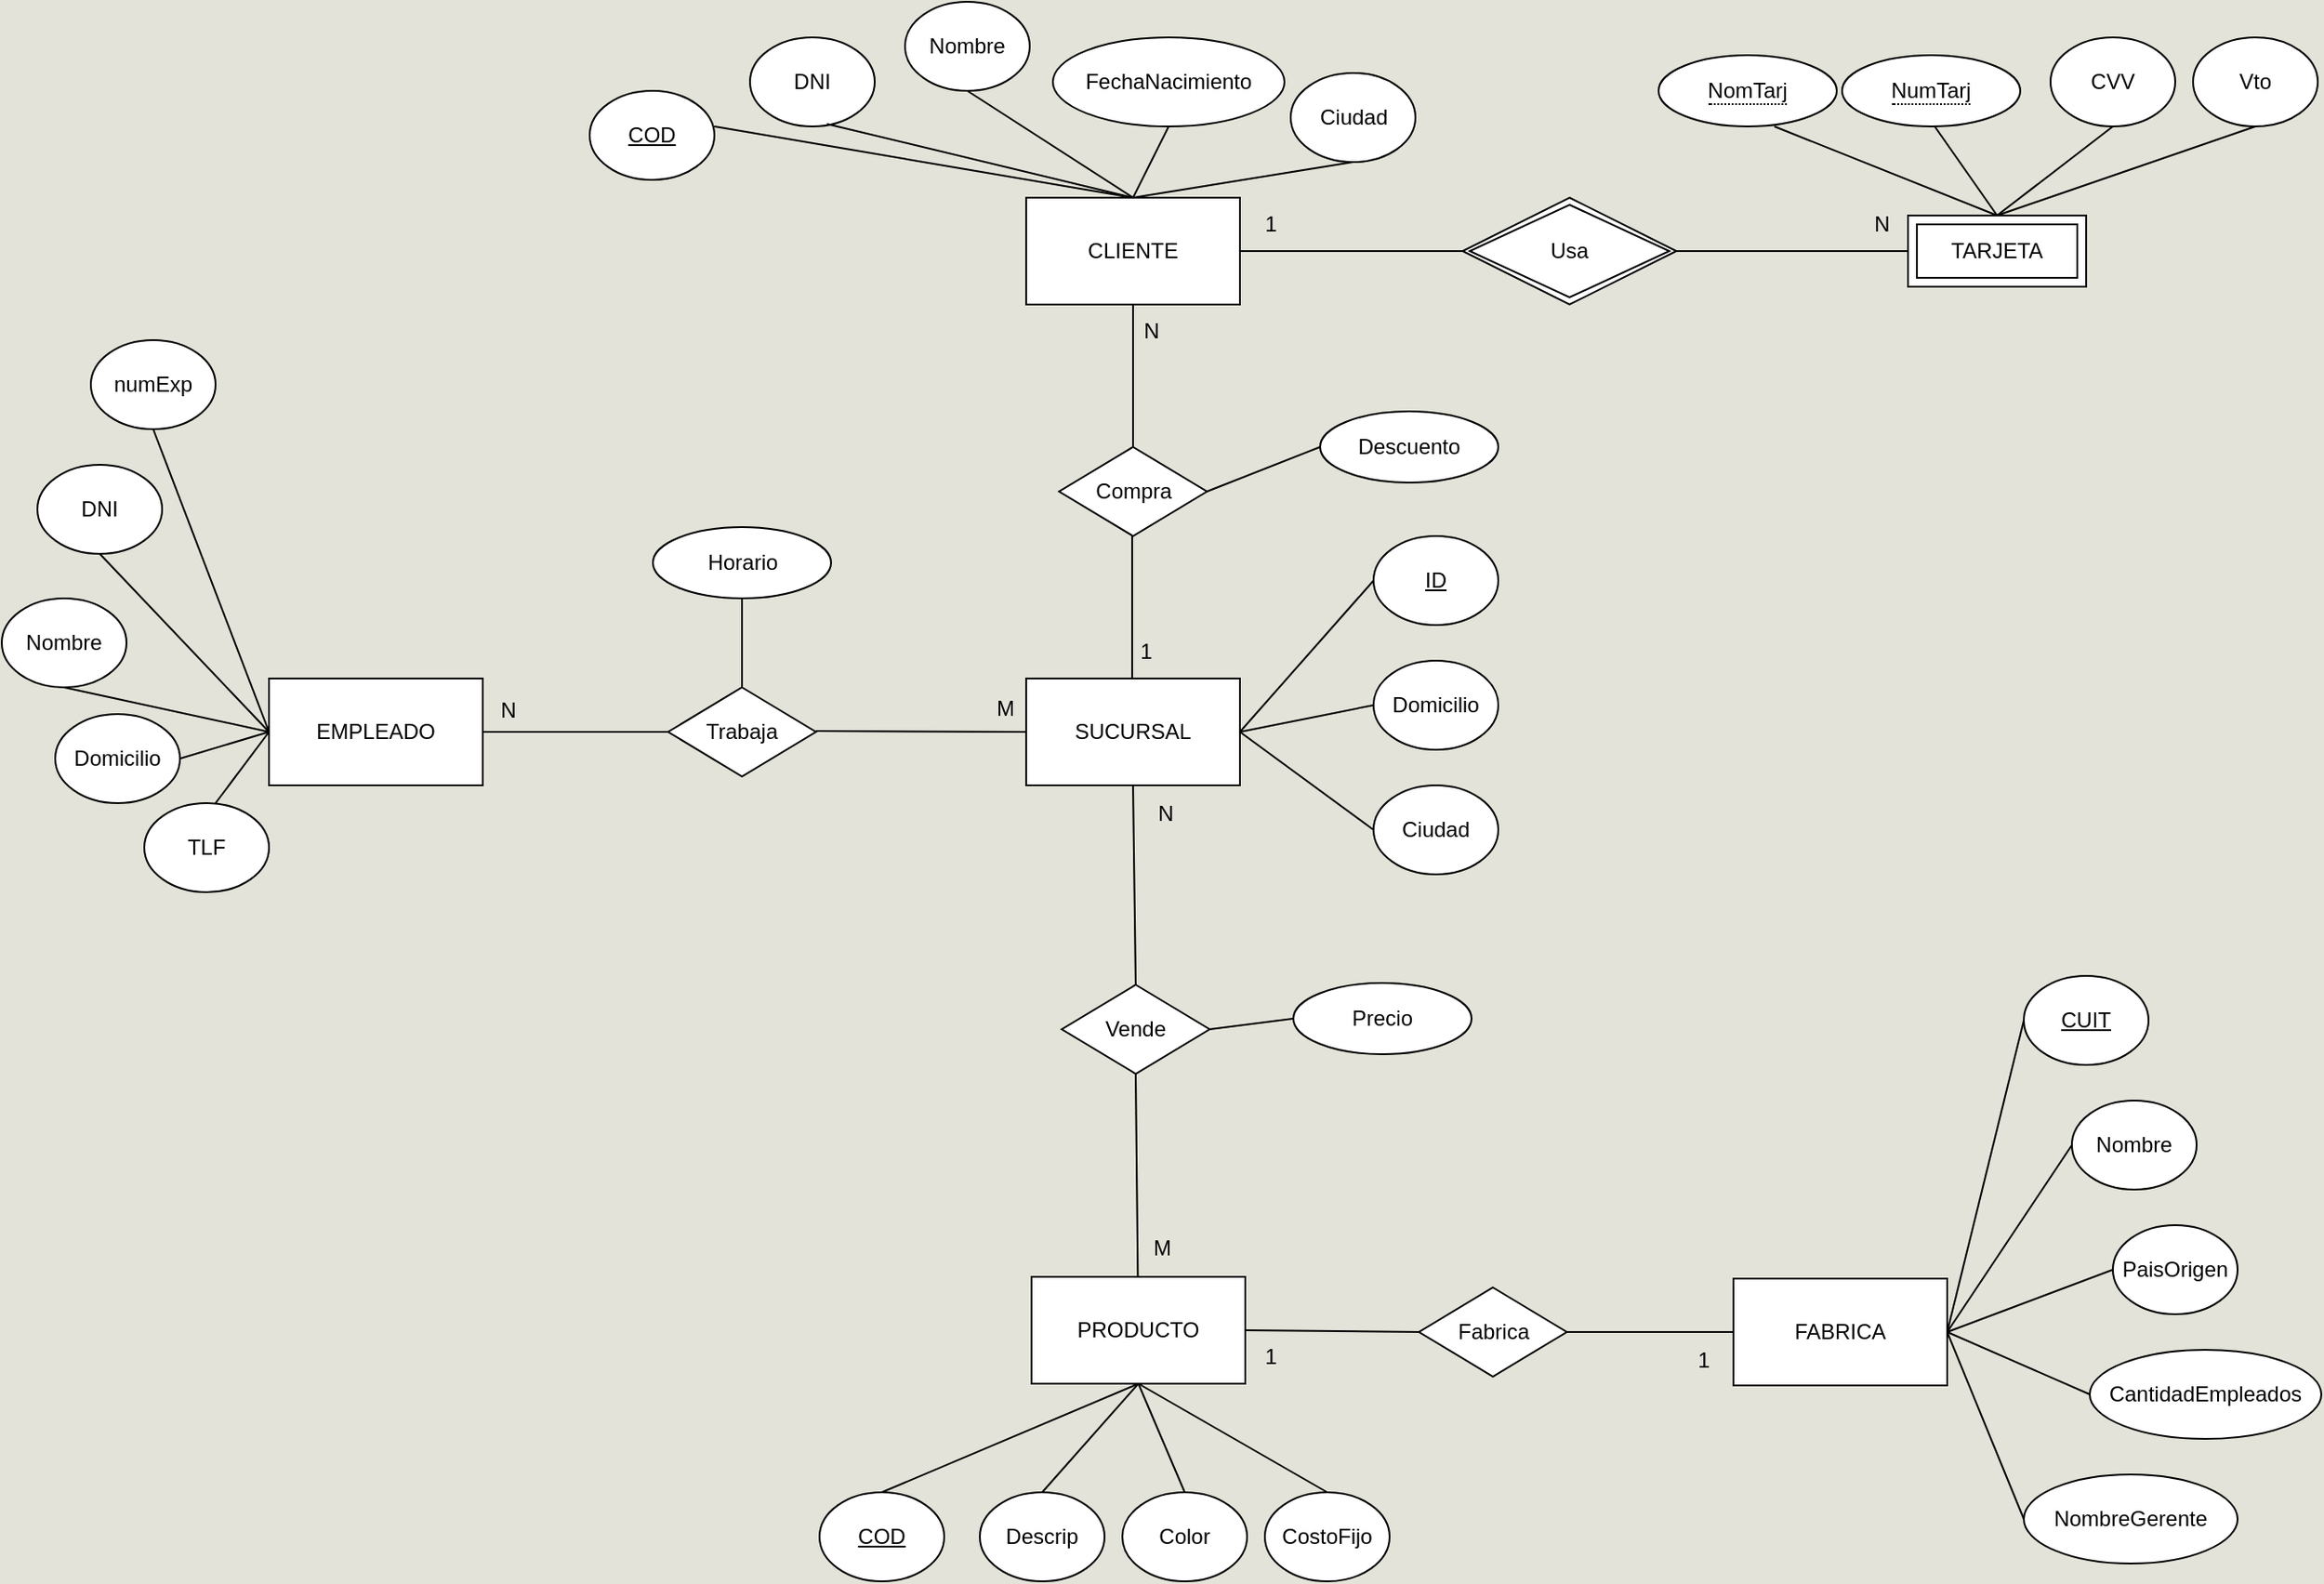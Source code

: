 <mxfile version="28.2.5">
  <diagram name="Página-1" id="9kMwiWJVpVFOU7eIDCeR">
    <mxGraphModel dx="1042" dy="549" grid="0" gridSize="10" guides="0" tooltips="1" connect="1" arrows="1" fold="1" page="1" pageScale="1" pageWidth="1654" pageHeight="1169" background="light-dark(#e3e3d9, #121212)" math="0" shadow="0">
      <root>
        <mxCell id="0" />
        <mxCell id="1" parent="0" />
        <mxCell id="zRIx5lJEsnqqh7HefP3U-1" value="SUCURSAL" style="rounded=0;whiteSpace=wrap;html=1;" parent="1" vertex="1">
          <mxGeometry x="605" y="400" width="120" height="60" as="geometry" />
        </mxCell>
        <mxCell id="zRIx5lJEsnqqh7HefP3U-2" value="EMPLEADO" style="rounded=0;whiteSpace=wrap;html=1;" parent="1" vertex="1">
          <mxGeometry x="180" y="400" width="120" height="60" as="geometry" />
        </mxCell>
        <mxCell id="zRIx5lJEsnqqh7HefP3U-3" value="PRODUCTO" style="rounded=0;whiteSpace=wrap;html=1;" parent="1" vertex="1">
          <mxGeometry x="608" y="736" width="120" height="60" as="geometry" />
        </mxCell>
        <mxCell id="zRIx5lJEsnqqh7HefP3U-4" value="FABRICA" style="rounded=0;whiteSpace=wrap;html=1;" parent="1" vertex="1">
          <mxGeometry x="1002" y="737" width="120" height="60" as="geometry" />
        </mxCell>
        <mxCell id="zRIx5lJEsnqqh7HefP3U-6" value="CLIENTE" style="rounded=0;whiteSpace=wrap;html=1;" parent="1" vertex="1">
          <mxGeometry x="605" y="130" width="120" height="60" as="geometry" />
        </mxCell>
        <mxCell id="KTyzmpf07YUTBIpUTj2X-12" value="&lt;span&gt;numExp&lt;/span&gt;" style="ellipse;whiteSpace=wrap;html=1;fontStyle=0" parent="1" vertex="1">
          <mxGeometry x="80" y="210" width="70" height="50" as="geometry" />
        </mxCell>
        <mxCell id="KTyzmpf07YUTBIpUTj2X-13" value="Domicilio" style="ellipse;whiteSpace=wrap;html=1;" parent="1" vertex="1">
          <mxGeometry x="60" y="420" width="70" height="50" as="geometry" />
        </mxCell>
        <mxCell id="KTyzmpf07YUTBIpUTj2X-14" value="DNI" style="ellipse;whiteSpace=wrap;html=1;" parent="1" vertex="1">
          <mxGeometry x="50" y="280" width="70" height="50" as="geometry" />
        </mxCell>
        <mxCell id="KTyzmpf07YUTBIpUTj2X-15" value="" style="endArrow=none;html=1;rounded=0;exitX=0.5;exitY=1;exitDx=0;exitDy=0;" parent="1" source="KTyzmpf07YUTBIpUTj2X-12" edge="1">
          <mxGeometry width="50" height="50" relative="1" as="geometry">
            <mxPoint x="980" y="80" as="sourcePoint" />
            <mxPoint x="180" y="430" as="targetPoint" />
          </mxGeometry>
        </mxCell>
        <mxCell id="KTyzmpf07YUTBIpUTj2X-16" value="" style="endArrow=none;html=1;rounded=0;exitX=0.5;exitY=1;exitDx=0;exitDy=0;entryX=0;entryY=0.5;entryDx=0;entryDy=0;" parent="1" source="KTyzmpf07YUTBIpUTj2X-14" target="zRIx5lJEsnqqh7HefP3U-2" edge="1">
          <mxGeometry width="50" height="50" relative="1" as="geometry">
            <mxPoint x="1005" y="180" as="sourcePoint" />
            <mxPoint x="1030" y="220" as="targetPoint" />
          </mxGeometry>
        </mxCell>
        <mxCell id="KTyzmpf07YUTBIpUTj2X-17" value="" style="endArrow=none;html=1;rounded=0;exitX=0.5;exitY=1;exitDx=0;exitDy=0;entryX=0;entryY=0.5;entryDx=0;entryDy=0;" parent="1" source="KTyzmpf07YUTBIpUTj2X-18" target="zRIx5lJEsnqqh7HefP3U-2" edge="1">
          <mxGeometry width="50" height="50" relative="1" as="geometry">
            <mxPoint x="887.5" y="180" as="sourcePoint" />
            <mxPoint x="1030" y="220" as="targetPoint" />
          </mxGeometry>
        </mxCell>
        <mxCell id="KTyzmpf07YUTBIpUTj2X-18" value="Nombre" style="ellipse;whiteSpace=wrap;html=1;" parent="1" vertex="1">
          <mxGeometry x="30" y="355" width="70" height="50" as="geometry" />
        </mxCell>
        <mxCell id="KTyzmpf07YUTBIpUTj2X-20" value="TLF" style="ellipse;whiteSpace=wrap;html=1;" parent="1" vertex="1">
          <mxGeometry x="110" y="470" width="70" height="50" as="geometry" />
        </mxCell>
        <mxCell id="KTyzmpf07YUTBIpUTj2X-25" value="&lt;div&gt;CVV&lt;/div&gt;" style="ellipse;whiteSpace=wrap;html=1;" parent="1" vertex="1">
          <mxGeometry x="1180" y="40" width="70" height="50" as="geometry" />
        </mxCell>
        <mxCell id="KTyzmpf07YUTBIpUTj2X-29" value="Vto" style="ellipse;whiteSpace=wrap;html=1;" parent="1" vertex="1">
          <mxGeometry x="1260" y="40" width="70" height="50" as="geometry" />
        </mxCell>
        <mxCell id="KTyzmpf07YUTBIpUTj2X-30" value="&lt;u&gt;COD&lt;/u&gt;" style="ellipse;whiteSpace=wrap;html=1;" parent="1" vertex="1">
          <mxGeometry x="489" y="857" width="70" height="50" as="geometry" />
        </mxCell>
        <mxCell id="KTyzmpf07YUTBIpUTj2X-31" value="Descrip" style="ellipse;whiteSpace=wrap;html=1;" parent="1" vertex="1">
          <mxGeometry x="579" y="857" width="70" height="50" as="geometry" />
        </mxCell>
        <mxCell id="KTyzmpf07YUTBIpUTj2X-32" value="Color" style="ellipse;whiteSpace=wrap;html=1;" parent="1" vertex="1">
          <mxGeometry x="659" y="857" width="70" height="50" as="geometry" />
        </mxCell>
        <mxCell id="KTyzmpf07YUTBIpUTj2X-33" value="CostoFijo" style="ellipse;whiteSpace=wrap;html=1;" parent="1" vertex="1">
          <mxGeometry x="739" y="857" width="70" height="50" as="geometry" />
        </mxCell>
        <mxCell id="KTyzmpf07YUTBIpUTj2X-34" value="&lt;u&gt;CUIT&lt;/u&gt;" style="ellipse;whiteSpace=wrap;html=1;" parent="1" vertex="1">
          <mxGeometry x="1165" y="567" width="70" height="50" as="geometry" />
        </mxCell>
        <mxCell id="KTyzmpf07YUTBIpUTj2X-35" value="CantidadEmpleados" style="ellipse;whiteSpace=wrap;html=1;" parent="1" vertex="1">
          <mxGeometry x="1202" y="777" width="130" height="50" as="geometry" />
        </mxCell>
        <mxCell id="KTyzmpf07YUTBIpUTj2X-36" value="PaisOrigen" style="ellipse;whiteSpace=wrap;html=1;" parent="1" vertex="1">
          <mxGeometry x="1215" y="707" width="70" height="50" as="geometry" />
        </mxCell>
        <mxCell id="KTyzmpf07YUTBIpUTj2X-37" value="Nombre" style="ellipse;whiteSpace=wrap;html=1;" parent="1" vertex="1">
          <mxGeometry x="1192" y="637" width="70" height="50" as="geometry" />
        </mxCell>
        <mxCell id="KTyzmpf07YUTBIpUTj2X-38" value="NombreGerente" style="ellipse;whiteSpace=wrap;html=1;" parent="1" vertex="1">
          <mxGeometry x="1165" y="847" width="120" height="50" as="geometry" />
        </mxCell>
        <mxCell id="KTyzmpf07YUTBIpUTj2X-40" value="&lt;u&gt;ID&lt;/u&gt;" style="ellipse;whiteSpace=wrap;html=1;" parent="1" vertex="1">
          <mxGeometry x="800" y="320" width="70" height="50" as="geometry" />
        </mxCell>
        <mxCell id="KTyzmpf07YUTBIpUTj2X-43" value="Domicilio" style="ellipse;whiteSpace=wrap;html=1;" parent="1" vertex="1">
          <mxGeometry x="800" y="390" width="70" height="50" as="geometry" />
        </mxCell>
        <mxCell id="KTyzmpf07YUTBIpUTj2X-44" value="Ciudad" style="ellipse;whiteSpace=wrap;html=1;" parent="1" vertex="1">
          <mxGeometry x="800" y="460" width="70" height="50" as="geometry" />
        </mxCell>
        <mxCell id="KTyzmpf07YUTBIpUTj2X-45" value="&lt;u&gt;COD&lt;/u&gt;" style="ellipse;whiteSpace=wrap;html=1;" parent="1" vertex="1">
          <mxGeometry x="360" y="70" width="70" height="50" as="geometry" />
        </mxCell>
        <mxCell id="KTyzmpf07YUTBIpUTj2X-46" value="FechaNacimiento" style="ellipse;whiteSpace=wrap;html=1;" parent="1" vertex="1">
          <mxGeometry x="620" y="40" width="130" height="50" as="geometry" />
        </mxCell>
        <mxCell id="KTyzmpf07YUTBIpUTj2X-47" value="DNI" style="ellipse;whiteSpace=wrap;html=1;" parent="1" vertex="1">
          <mxGeometry x="450" y="40" width="70" height="50" as="geometry" />
        </mxCell>
        <mxCell id="KTyzmpf07YUTBIpUTj2X-48" value="Nombre" style="ellipse;whiteSpace=wrap;html=1;" parent="1" vertex="1">
          <mxGeometry x="537" y="20" width="70" height="50" as="geometry" />
        </mxCell>
        <mxCell id="KTyzmpf07YUTBIpUTj2X-49" value="Ciudad" style="ellipse;whiteSpace=wrap;html=1;" parent="1" vertex="1">
          <mxGeometry x="753.5" y="60" width="70" height="50" as="geometry" />
        </mxCell>
        <mxCell id="KTyzmpf07YUTBIpUTj2X-50" value="Trabaja" style="rhombus;whiteSpace=wrap;html=1;" parent="1" vertex="1">
          <mxGeometry x="404" y="405" width="83" height="50" as="geometry" />
        </mxCell>
        <mxCell id="KTyzmpf07YUTBIpUTj2X-51" value="Compra" style="rhombus;whiteSpace=wrap;html=1;" parent="1" vertex="1">
          <mxGeometry x="623.5" y="270" width="83" height="50" as="geometry" />
        </mxCell>
        <mxCell id="KTyzmpf07YUTBIpUTj2X-53" value="Vende" style="rhombus;whiteSpace=wrap;html=1;" parent="1" vertex="1">
          <mxGeometry x="625" y="572" width="83" height="50" as="geometry" />
        </mxCell>
        <mxCell id="KTyzmpf07YUTBIpUTj2X-54" value="Fabrica" style="rhombus;whiteSpace=wrap;html=1;" parent="1" vertex="1">
          <mxGeometry x="825.5" y="742" width="83" height="50" as="geometry" />
        </mxCell>
        <mxCell id="KTyzmpf07YUTBIpUTj2X-55" value="Usa" style="shape=rhombus;double=1;perimeter=rhombusPerimeter;whiteSpace=wrap;html=1;align=center;" parent="1" vertex="1">
          <mxGeometry x="850" y="130" width="120" height="60" as="geometry" />
        </mxCell>
        <mxCell id="KTyzmpf07YUTBIpUTj2X-56" value="TARJETA" style="shape=ext;margin=3;double=1;whiteSpace=wrap;html=1;align=center;" parent="1" vertex="1">
          <mxGeometry x="1100" y="140" width="100" height="40" as="geometry" />
        </mxCell>
        <mxCell id="KTyzmpf07YUTBIpUTj2X-57" value="" style="endArrow=none;html=1;rounded=0;exitX=1;exitY=0.5;exitDx=0;exitDy=0;entryX=0;entryY=0.5;entryDx=0;entryDy=0;" parent="1" source="zRIx5lJEsnqqh7HefP3U-2" target="KTyzmpf07YUTBIpUTj2X-50" edge="1">
          <mxGeometry width="50" height="50" relative="1" as="geometry">
            <mxPoint x="790" y="590" as="sourcePoint" />
            <mxPoint x="840" y="540" as="targetPoint" />
          </mxGeometry>
        </mxCell>
        <mxCell id="KTyzmpf07YUTBIpUTj2X-58" value="" style="endArrow=none;html=1;rounded=0;exitX=1;exitY=0.5;exitDx=0;exitDy=0;entryX=0;entryY=0.5;entryDx=0;entryDy=0;" parent="1" target="zRIx5lJEsnqqh7HefP3U-1" edge="1">
          <mxGeometry width="50" height="50" relative="1" as="geometry">
            <mxPoint x="487" y="429.5" as="sourcePoint" />
            <mxPoint x="591" y="429.5" as="targetPoint" />
          </mxGeometry>
        </mxCell>
        <mxCell id="KTyzmpf07YUTBIpUTj2X-59" value="" style="endArrow=none;html=1;rounded=0;exitX=0.5;exitY=1;exitDx=0;exitDy=0;entryX=0;entryY=0.5;entryDx=0;entryDy=0;" parent="1" target="zRIx5lJEsnqqh7HefP3U-2" edge="1">
          <mxGeometry width="50" height="50" relative="1" as="geometry">
            <mxPoint x="130" y="445" as="sourcePoint" />
            <mxPoint x="245" y="470" as="targetPoint" />
          </mxGeometry>
        </mxCell>
        <mxCell id="KTyzmpf07YUTBIpUTj2X-60" value="" style="endArrow=none;html=1;rounded=0;exitX=0.5;exitY=1;exitDx=0;exitDy=0;entryX=0;entryY=0.5;entryDx=0;entryDy=0;" parent="1" target="zRIx5lJEsnqqh7HefP3U-2" edge="1">
          <mxGeometry width="50" height="50" relative="1" as="geometry">
            <mxPoint x="150" y="470" as="sourcePoint" />
            <mxPoint x="265" y="495" as="targetPoint" />
          </mxGeometry>
        </mxCell>
        <mxCell id="KTyzmpf07YUTBIpUTj2X-61" value="" style="endArrow=none;html=1;rounded=0;exitX=0.5;exitY=1;exitDx=0;exitDy=0;entryX=0.5;entryY=0;entryDx=0;entryDy=0;" parent="1" target="zRIx5lJEsnqqh7HefP3U-6" edge="1">
          <mxGeometry width="50" height="50" relative="1" as="geometry">
            <mxPoint x="430" y="90" as="sourcePoint" />
            <mxPoint x="495" y="260" as="targetPoint" />
          </mxGeometry>
        </mxCell>
        <mxCell id="KTyzmpf07YUTBIpUTj2X-62" value="" style="endArrow=none;html=1;rounded=0;exitX=0.617;exitY=0.972;exitDx=0;exitDy=0;exitPerimeter=0;entryX=0.5;entryY=0;entryDx=0;entryDy=0;" parent="1" source="KTyzmpf07YUTBIpUTj2X-47" target="zRIx5lJEsnqqh7HefP3U-6" edge="1">
          <mxGeometry width="50" height="50" relative="1" as="geometry">
            <mxPoint x="530" y="70" as="sourcePoint" />
            <mxPoint x="595" y="240" as="targetPoint" />
          </mxGeometry>
        </mxCell>
        <mxCell id="KTyzmpf07YUTBIpUTj2X-63" value="" style="endArrow=none;html=1;rounded=0;exitX=0.5;exitY=1;exitDx=0;exitDy=0;entryX=0.5;entryY=0;entryDx=0;entryDy=0;" parent="1" source="KTyzmpf07YUTBIpUTj2X-48" target="zRIx5lJEsnqqh7HefP3U-6" edge="1">
          <mxGeometry width="50" height="50" relative="1" as="geometry">
            <mxPoint x="610" y="80" as="sourcePoint" />
            <mxPoint x="675" y="250" as="targetPoint" />
          </mxGeometry>
        </mxCell>
        <mxCell id="KTyzmpf07YUTBIpUTj2X-64" value="" style="endArrow=none;html=1;rounded=0;exitX=0.5;exitY=1;exitDx=0;exitDy=0;entryX=0.5;entryY=0;entryDx=0;entryDy=0;" parent="1" source="KTyzmpf07YUTBIpUTj2X-46" target="zRIx5lJEsnqqh7HefP3U-6" edge="1">
          <mxGeometry width="50" height="50" relative="1" as="geometry">
            <mxPoint x="700" y="110" as="sourcePoint" />
            <mxPoint x="765" y="280" as="targetPoint" />
          </mxGeometry>
        </mxCell>
        <mxCell id="KTyzmpf07YUTBIpUTj2X-67" value="" style="endArrow=none;html=1;rounded=0;exitX=0.5;exitY=1;exitDx=0;exitDy=0;entryX=0.5;entryY=0;entryDx=0;entryDy=0;" parent="1" source="KTyzmpf07YUTBIpUTj2X-49" target="zRIx5lJEsnqqh7HefP3U-6" edge="1">
          <mxGeometry width="50" height="50" relative="1" as="geometry">
            <mxPoint x="610" y="100" as="sourcePoint" />
            <mxPoint x="703" y="160" as="targetPoint" />
          </mxGeometry>
        </mxCell>
        <mxCell id="KTyzmpf07YUTBIpUTj2X-68" value="" style="endArrow=none;html=1;rounded=0;exitX=0.5;exitY=1;exitDx=0;exitDy=0;entryX=0.5;entryY=0;entryDx=0;entryDy=0;" parent="1" target="KTyzmpf07YUTBIpUTj2X-56" edge="1">
          <mxGeometry width="50" height="50" relative="1" as="geometry">
            <mxPoint x="1025" y="90" as="sourcePoint" />
            <mxPoint x="1113" y="190" as="targetPoint" />
          </mxGeometry>
        </mxCell>
        <mxCell id="KTyzmpf07YUTBIpUTj2X-69" value="" style="endArrow=none;html=1;rounded=0;exitX=0.5;exitY=1;exitDx=0;exitDy=0;entryX=0.5;entryY=0;entryDx=0;entryDy=0;" parent="1" target="KTyzmpf07YUTBIpUTj2X-56" edge="1">
          <mxGeometry width="50" height="50" relative="1" as="geometry">
            <mxPoint x="1115" y="90" as="sourcePoint" />
            <mxPoint x="1233" y="170" as="targetPoint" />
          </mxGeometry>
        </mxCell>
        <mxCell id="KTyzmpf07YUTBIpUTj2X-70" value="" style="endArrow=none;html=1;rounded=0;exitX=0.5;exitY=1;exitDx=0;exitDy=0;entryX=0.5;entryY=0;entryDx=0;entryDy=0;" parent="1" source="KTyzmpf07YUTBIpUTj2X-25" target="KTyzmpf07YUTBIpUTj2X-56" edge="1">
          <mxGeometry width="50" height="50" relative="1" as="geometry">
            <mxPoint x="1240" y="120" as="sourcePoint" />
            <mxPoint x="1333" y="180" as="targetPoint" />
          </mxGeometry>
        </mxCell>
        <mxCell id="KTyzmpf07YUTBIpUTj2X-71" value="" style="endArrow=none;html=1;rounded=0;exitX=0.5;exitY=1;exitDx=0;exitDy=0;entryX=0.5;entryY=0;entryDx=0;entryDy=0;" parent="1" source="KTyzmpf07YUTBIpUTj2X-29" target="KTyzmpf07YUTBIpUTj2X-56" edge="1">
          <mxGeometry width="50" height="50" relative="1" as="geometry">
            <mxPoint x="1280" y="160" as="sourcePoint" />
            <mxPoint x="1373" y="220" as="targetPoint" />
          </mxGeometry>
        </mxCell>
        <mxCell id="KTyzmpf07YUTBIpUTj2X-72" value="" style="endArrow=none;html=1;rounded=0;exitX=1;exitY=0.5;exitDx=0;exitDy=0;entryX=0;entryY=0.5;entryDx=0;entryDy=0;" parent="1" source="KTyzmpf07YUTBIpUTj2X-55" target="KTyzmpf07YUTBIpUTj2X-56" edge="1">
          <mxGeometry width="50" height="50" relative="1" as="geometry">
            <mxPoint x="1110" y="380" as="sourcePoint" />
            <mxPoint x="1203" y="440" as="targetPoint" />
          </mxGeometry>
        </mxCell>
        <mxCell id="KTyzmpf07YUTBIpUTj2X-73" value="" style="endArrow=none;html=1;rounded=0;entryX=0;entryY=0.5;entryDx=0;entryDy=0;exitX=1;exitY=0.5;exitDx=0;exitDy=0;" parent="1" source="zRIx5lJEsnqqh7HefP3U-6" target="KTyzmpf07YUTBIpUTj2X-55" edge="1">
          <mxGeometry width="50" height="50" relative="1" as="geometry">
            <mxPoint x="730" y="160" as="sourcePoint" />
            <mxPoint x="1160" y="290" as="targetPoint" />
          </mxGeometry>
        </mxCell>
        <mxCell id="KTyzmpf07YUTBIpUTj2X-74" value="" style="endArrow=none;html=1;rounded=0;exitX=1;exitY=0.5;exitDx=0;exitDy=0;entryX=0;entryY=0.5;entryDx=0;entryDy=0;" parent="1" source="zRIx5lJEsnqqh7HefP3U-3" target="KTyzmpf07YUTBIpUTj2X-54" edge="1">
          <mxGeometry width="50" height="50" relative="1" as="geometry">
            <mxPoint x="842" y="547" as="sourcePoint" />
            <mxPoint x="972" y="547" as="targetPoint" />
          </mxGeometry>
        </mxCell>
        <mxCell id="KTyzmpf07YUTBIpUTj2X-75" value="" style="endArrow=none;html=1;rounded=0;exitX=1;exitY=0.5;exitDx=0;exitDy=0;entryX=0;entryY=0.5;entryDx=0;entryDy=0;" parent="1" source="KTyzmpf07YUTBIpUTj2X-54" target="zRIx5lJEsnqqh7HefP3U-4" edge="1">
          <mxGeometry width="50" height="50" relative="1" as="geometry">
            <mxPoint x="962" y="637" as="sourcePoint" />
            <mxPoint x="1092" y="637" as="targetPoint" />
          </mxGeometry>
        </mxCell>
        <mxCell id="KTyzmpf07YUTBIpUTj2X-76" value="" style="endArrow=none;html=1;rounded=0;exitX=0.5;exitY=1;exitDx=0;exitDy=0;entryX=0.5;entryY=0;entryDx=0;entryDy=0;" parent="1" source="zRIx5lJEsnqqh7HefP3U-6" target="KTyzmpf07YUTBIpUTj2X-51" edge="1">
          <mxGeometry width="50" height="50" relative="1" as="geometry">
            <mxPoint x="1100" y="370" as="sourcePoint" />
            <mxPoint x="665" y="260" as="targetPoint" />
          </mxGeometry>
        </mxCell>
        <mxCell id="KTyzmpf07YUTBIpUTj2X-77" value="" style="endArrow=none;html=1;rounded=0;exitX=0.5;exitY=1;exitDx=0;exitDy=0;entryX=0.5;entryY=0;entryDx=0;entryDy=0;" parent="1" edge="1">
          <mxGeometry width="50" height="50" relative="1" as="geometry">
            <mxPoint x="664.52" y="320" as="sourcePoint" />
            <mxPoint x="664.52" y="400" as="targetPoint" />
          </mxGeometry>
        </mxCell>
        <mxCell id="KTyzmpf07YUTBIpUTj2X-78" value="" style="endArrow=none;html=1;rounded=0;exitX=0.5;exitY=1;exitDx=0;exitDy=0;entryX=0.5;entryY=0;entryDx=0;entryDy=0;" parent="1" source="zRIx5lJEsnqqh7HefP3U-1" target="KTyzmpf07YUTBIpUTj2X-53" edge="1">
          <mxGeometry width="50" height="50" relative="1" as="geometry">
            <mxPoint x="680" y="560" as="sourcePoint" />
            <mxPoint x="680" y="640" as="targetPoint" />
          </mxGeometry>
        </mxCell>
        <mxCell id="KTyzmpf07YUTBIpUTj2X-79" value="" style="endArrow=none;html=1;rounded=0;exitX=0.5;exitY=1;exitDx=0;exitDy=0;" parent="1" source="KTyzmpf07YUTBIpUTj2X-53" target="zRIx5lJEsnqqh7HefP3U-3" edge="1">
          <mxGeometry width="50" height="50" relative="1" as="geometry">
            <mxPoint x="640" y="650" as="sourcePoint" />
            <mxPoint x="640" y="730" as="targetPoint" />
          </mxGeometry>
        </mxCell>
        <mxCell id="KTyzmpf07YUTBIpUTj2X-80" value="" style="endArrow=none;html=1;rounded=0;exitX=0.5;exitY=1;exitDx=0;exitDy=0;entryX=0.5;entryY=0;entryDx=0;entryDy=0;" parent="1" source="zRIx5lJEsnqqh7HefP3U-3" target="KTyzmpf07YUTBIpUTj2X-30" edge="1">
          <mxGeometry width="50" height="50" relative="1" as="geometry">
            <mxPoint x="732" y="797" as="sourcePoint" />
            <mxPoint x="732" y="877" as="targetPoint" />
          </mxGeometry>
        </mxCell>
        <mxCell id="KTyzmpf07YUTBIpUTj2X-81" value="" style="endArrow=none;html=1;rounded=0;exitX=0.5;exitY=1;exitDx=0;exitDy=0;entryX=0.5;entryY=0;entryDx=0;entryDy=0;" parent="1" source="zRIx5lJEsnqqh7HefP3U-3" target="KTyzmpf07YUTBIpUTj2X-31" edge="1">
          <mxGeometry width="50" height="50" relative="1" as="geometry">
            <mxPoint x="602" y="827" as="sourcePoint" />
            <mxPoint x="602" y="907" as="targetPoint" />
          </mxGeometry>
        </mxCell>
        <mxCell id="KTyzmpf07YUTBIpUTj2X-82" value="" style="endArrow=none;html=1;rounded=0;exitX=0.5;exitY=1;exitDx=0;exitDy=0;entryX=0.5;entryY=0;entryDx=0;entryDy=0;" parent="1" source="zRIx5lJEsnqqh7HefP3U-3" target="KTyzmpf07YUTBIpUTj2X-32" edge="1">
          <mxGeometry width="50" height="50" relative="1" as="geometry">
            <mxPoint x="692" y="827" as="sourcePoint" />
            <mxPoint x="692" y="907" as="targetPoint" />
          </mxGeometry>
        </mxCell>
        <mxCell id="KTyzmpf07YUTBIpUTj2X-83" value="" style="endArrow=none;html=1;rounded=0;exitX=0.5;exitY=1;exitDx=0;exitDy=0;entryX=0.5;entryY=0;entryDx=0;entryDy=0;" parent="1" source="zRIx5lJEsnqqh7HefP3U-3" target="KTyzmpf07YUTBIpUTj2X-33" edge="1">
          <mxGeometry width="50" height="50" relative="1" as="geometry">
            <mxPoint x="762" y="827" as="sourcePoint" />
            <mxPoint x="762" y="907" as="targetPoint" />
          </mxGeometry>
        </mxCell>
        <mxCell id="KTyzmpf07YUTBIpUTj2X-84" value="" style="endArrow=none;html=1;rounded=0;exitX=0;exitY=0.5;exitDx=0;exitDy=0;entryX=1;entryY=0.5;entryDx=0;entryDy=0;" parent="1" source="KTyzmpf07YUTBIpUTj2X-34" target="zRIx5lJEsnqqh7HefP3U-4" edge="1">
          <mxGeometry width="50" height="50" relative="1" as="geometry">
            <mxPoint x="1112" y="647" as="sourcePoint" />
            <mxPoint x="1112" y="727" as="targetPoint" />
          </mxGeometry>
        </mxCell>
        <mxCell id="KTyzmpf07YUTBIpUTj2X-85" value="" style="endArrow=none;html=1;rounded=0;exitX=0;exitY=0.5;exitDx=0;exitDy=0;entryX=1;entryY=0.5;entryDx=0;entryDy=0;" parent="1" source="KTyzmpf07YUTBIpUTj2X-37" target="zRIx5lJEsnqqh7HefP3U-4" edge="1">
          <mxGeometry width="50" height="50" relative="1" as="geometry">
            <mxPoint x="1205" y="727" as="sourcePoint" />
            <mxPoint x="1162" y="902" as="targetPoint" />
          </mxGeometry>
        </mxCell>
        <mxCell id="KTyzmpf07YUTBIpUTj2X-86" value="" style="endArrow=none;html=1;rounded=0;exitX=0;exitY=0.5;exitDx=0;exitDy=0;" parent="1" source="KTyzmpf07YUTBIpUTj2X-36" edge="1">
          <mxGeometry width="50" height="50" relative="1" as="geometry">
            <mxPoint x="1205" y="777" as="sourcePoint" />
            <mxPoint x="1122" y="767" as="targetPoint" />
          </mxGeometry>
        </mxCell>
        <mxCell id="KTyzmpf07YUTBIpUTj2X-87" value="" style="endArrow=none;html=1;rounded=0;exitX=0;exitY=0.5;exitDx=0;exitDy=0;entryX=1;entryY=0.5;entryDx=0;entryDy=0;" parent="1" source="KTyzmpf07YUTBIpUTj2X-35" target="zRIx5lJEsnqqh7HefP3U-4" edge="1">
          <mxGeometry width="50" height="50" relative="1" as="geometry">
            <mxPoint x="1225" y="787" as="sourcePoint" />
            <mxPoint x="1182" y="962" as="targetPoint" />
          </mxGeometry>
        </mxCell>
        <mxCell id="KTyzmpf07YUTBIpUTj2X-88" value="" style="endArrow=none;html=1;rounded=0;exitX=0;exitY=0.5;exitDx=0;exitDy=0;entryX=1;entryY=0.5;entryDx=0;entryDy=0;" parent="1" source="KTyzmpf07YUTBIpUTj2X-38" target="zRIx5lJEsnqqh7HefP3U-4" edge="1">
          <mxGeometry width="50" height="50" relative="1" as="geometry">
            <mxPoint x="1135" y="877" as="sourcePoint" />
            <mxPoint x="1092" y="1052" as="targetPoint" />
          </mxGeometry>
        </mxCell>
        <mxCell id="KTyzmpf07YUTBIpUTj2X-89" value="" style="endArrow=none;html=1;rounded=0;exitX=0;exitY=0.5;exitDx=0;exitDy=0;entryX=1;entryY=0.5;entryDx=0;entryDy=0;" parent="1" source="KTyzmpf07YUTBIpUTj2X-40" target="zRIx5lJEsnqqh7HefP3U-1" edge="1">
          <mxGeometry width="50" height="50" relative="1" as="geometry">
            <mxPoint x="763" y="380" as="sourcePoint" />
            <mxPoint x="720" y="555" as="targetPoint" />
          </mxGeometry>
        </mxCell>
        <mxCell id="KTyzmpf07YUTBIpUTj2X-92" value="" style="endArrow=none;html=1;rounded=0;exitX=0;exitY=0.5;exitDx=0;exitDy=0;entryX=1;entryY=0.5;entryDx=0;entryDy=0;" parent="1" source="KTyzmpf07YUTBIpUTj2X-43" target="zRIx5lJEsnqqh7HefP3U-1" edge="1">
          <mxGeometry width="50" height="50" relative="1" as="geometry">
            <mxPoint x="823" y="420" as="sourcePoint" />
            <mxPoint x="730" y="430" as="targetPoint" />
          </mxGeometry>
        </mxCell>
        <mxCell id="KTyzmpf07YUTBIpUTj2X-93" value="" style="endArrow=none;html=1;rounded=0;exitX=1;exitY=0.5;exitDx=0;exitDy=0;entryX=0;entryY=0.5;entryDx=0;entryDy=0;" parent="1" source="zRIx5lJEsnqqh7HefP3U-1" target="KTyzmpf07YUTBIpUTj2X-44" edge="1">
          <mxGeometry width="50" height="50" relative="1" as="geometry">
            <mxPoint x="803" y="520" as="sourcePoint" />
            <mxPoint x="760" y="695" as="targetPoint" />
          </mxGeometry>
        </mxCell>
        <mxCell id="KTyzmpf07YUTBIpUTj2X-95" value="&lt;div&gt;&lt;span style=&quot;border-bottom: 1px dotted;&quot;&gt;NomTarj&lt;/span&gt;&lt;/div&gt;" style="ellipse;whiteSpace=wrap;html=1;align=center;" parent="1" vertex="1">
          <mxGeometry x="960" y="50" width="100" height="40" as="geometry" />
        </mxCell>
        <mxCell id="KTyzmpf07YUTBIpUTj2X-96" value="&lt;span style=&quot;border-bottom: 1px dotted;&quot;&gt;NumTarj&lt;/span&gt;" style="ellipse;whiteSpace=wrap;html=1;align=center;" parent="1" vertex="1">
          <mxGeometry x="1063" y="50" width="100" height="40" as="geometry" />
        </mxCell>
        <mxCell id="KTyzmpf07YUTBIpUTj2X-97" value="Horario" style="ellipse;whiteSpace=wrap;html=1;align=center;" parent="1" vertex="1">
          <mxGeometry x="395.5" y="315" width="100" height="40" as="geometry" />
        </mxCell>
        <mxCell id="KTyzmpf07YUTBIpUTj2X-98" value="" style="endArrow=none;html=1;rounded=0;exitX=0.5;exitY=1;exitDx=0;exitDy=0;entryX=0.5;entryY=0;entryDx=0;entryDy=0;" parent="1" source="KTyzmpf07YUTBIpUTj2X-97" target="KTyzmpf07YUTBIpUTj2X-50" edge="1">
          <mxGeometry relative="1" as="geometry">
            <mxPoint x="430" y="470" as="sourcePoint" />
            <mxPoint x="590" y="470" as="targetPoint" />
          </mxGeometry>
        </mxCell>
        <mxCell id="KTyzmpf07YUTBIpUTj2X-99" value="Precio" style="ellipse;whiteSpace=wrap;html=1;align=center;" parent="1" vertex="1">
          <mxGeometry x="755" y="571" width="100" height="40" as="geometry" />
        </mxCell>
        <mxCell id="KTyzmpf07YUTBIpUTj2X-100" value="" style="endArrow=none;html=1;rounded=0;exitX=0;exitY=0.5;exitDx=0;exitDy=0;entryX=1;entryY=0.5;entryDx=0;entryDy=0;" parent="1" source="KTyzmpf07YUTBIpUTj2X-99" target="KTyzmpf07YUTBIpUTj2X-53" edge="1">
          <mxGeometry width="50" height="50" relative="1" as="geometry">
            <mxPoint x="763" y="720" as="sourcePoint" />
            <mxPoint x="720" y="895" as="targetPoint" />
          </mxGeometry>
        </mxCell>
        <mxCell id="KTyzmpf07YUTBIpUTj2X-101" value="Descuento" style="ellipse;whiteSpace=wrap;html=1;align=center;" parent="1" vertex="1">
          <mxGeometry x="770" y="250" width="100" height="40" as="geometry" />
        </mxCell>
        <mxCell id="KTyzmpf07YUTBIpUTj2X-102" value="" style="endArrow=none;html=1;rounded=0;exitX=0;exitY=0.5;exitDx=0;exitDy=0;entryX=1;entryY=0.5;entryDx=0;entryDy=0;" parent="1" source="KTyzmpf07YUTBIpUTj2X-101" target="KTyzmpf07YUTBIpUTj2X-51" edge="1">
          <mxGeometry width="50" height="50" relative="1" as="geometry">
            <mxPoint x="693" y="220" as="sourcePoint" />
            <mxPoint x="650" y="395" as="targetPoint" />
          </mxGeometry>
        </mxCell>
        <mxCell id="KTyzmpf07YUTBIpUTj2X-103" value="1" style="text;html=1;align=center;verticalAlign=middle;resizable=0;points=[];autosize=1;strokeColor=none;fillColor=none;" parent="1" vertex="1">
          <mxGeometry x="727" y="130" width="30" height="30" as="geometry" />
        </mxCell>
        <mxCell id="KTyzmpf07YUTBIpUTj2X-104" value="N" style="text;html=1;align=center;verticalAlign=middle;resizable=0;points=[];autosize=1;strokeColor=none;fillColor=none;" parent="1" vertex="1">
          <mxGeometry x="1070" y="130" width="30" height="30" as="geometry" />
        </mxCell>
        <mxCell id="KTyzmpf07YUTBIpUTj2X-105" value="1" style="text;html=1;align=center;verticalAlign=middle;resizable=0;points=[];autosize=1;strokeColor=none;fillColor=none;" parent="1" vertex="1">
          <mxGeometry x="657" y="370" width="30" height="30" as="geometry" />
        </mxCell>
        <mxCell id="KTyzmpf07YUTBIpUTj2X-106" value="N" style="text;html=1;align=center;verticalAlign=middle;resizable=0;points=[];autosize=1;strokeColor=none;fillColor=none;" parent="1" vertex="1">
          <mxGeometry x="660" y="190" width="30" height="30" as="geometry" />
        </mxCell>
        <mxCell id="KTyzmpf07YUTBIpUTj2X-107" value="N" style="text;html=1;align=center;verticalAlign=middle;resizable=0;points=[];autosize=1;strokeColor=none;fillColor=none;" parent="1" vertex="1">
          <mxGeometry x="299" y="403" width="30" height="30" as="geometry" />
        </mxCell>
        <mxCell id="KTyzmpf07YUTBIpUTj2X-108" value="M" style="text;html=1;align=center;verticalAlign=middle;resizable=0;points=[];autosize=1;strokeColor=none;fillColor=none;" parent="1" vertex="1">
          <mxGeometry x="579" y="404" width="28" height="26" as="geometry" />
        </mxCell>
        <mxCell id="KTyzmpf07YUTBIpUTj2X-109" value="N" style="text;html=1;align=center;verticalAlign=middle;resizable=0;points=[];autosize=1;strokeColor=none;fillColor=none;" parent="1" vertex="1">
          <mxGeometry x="668" y="461" width="30" height="30" as="geometry" />
        </mxCell>
        <mxCell id="KTyzmpf07YUTBIpUTj2X-110" value="M" style="text;html=1;align=center;verticalAlign=middle;resizable=0;points=[];autosize=1;strokeColor=none;fillColor=none;" parent="1" vertex="1">
          <mxGeometry x="667" y="707" width="28" height="26" as="geometry" />
        </mxCell>
        <mxCell id="KTyzmpf07YUTBIpUTj2X-112" value="1" style="text;html=1;align=center;verticalAlign=middle;resizable=0;points=[];autosize=1;strokeColor=none;fillColor=none;" parent="1" vertex="1">
          <mxGeometry x="727" y="766" width="30" height="30" as="geometry" />
        </mxCell>
        <mxCell id="KTyzmpf07YUTBIpUTj2X-113" value="1" style="text;html=1;align=center;verticalAlign=middle;resizable=0;points=[];autosize=1;strokeColor=none;fillColor=none;" parent="1" vertex="1">
          <mxGeometry x="970" y="768" width="30" height="30" as="geometry" />
        </mxCell>
      </root>
    </mxGraphModel>
  </diagram>
</mxfile>
